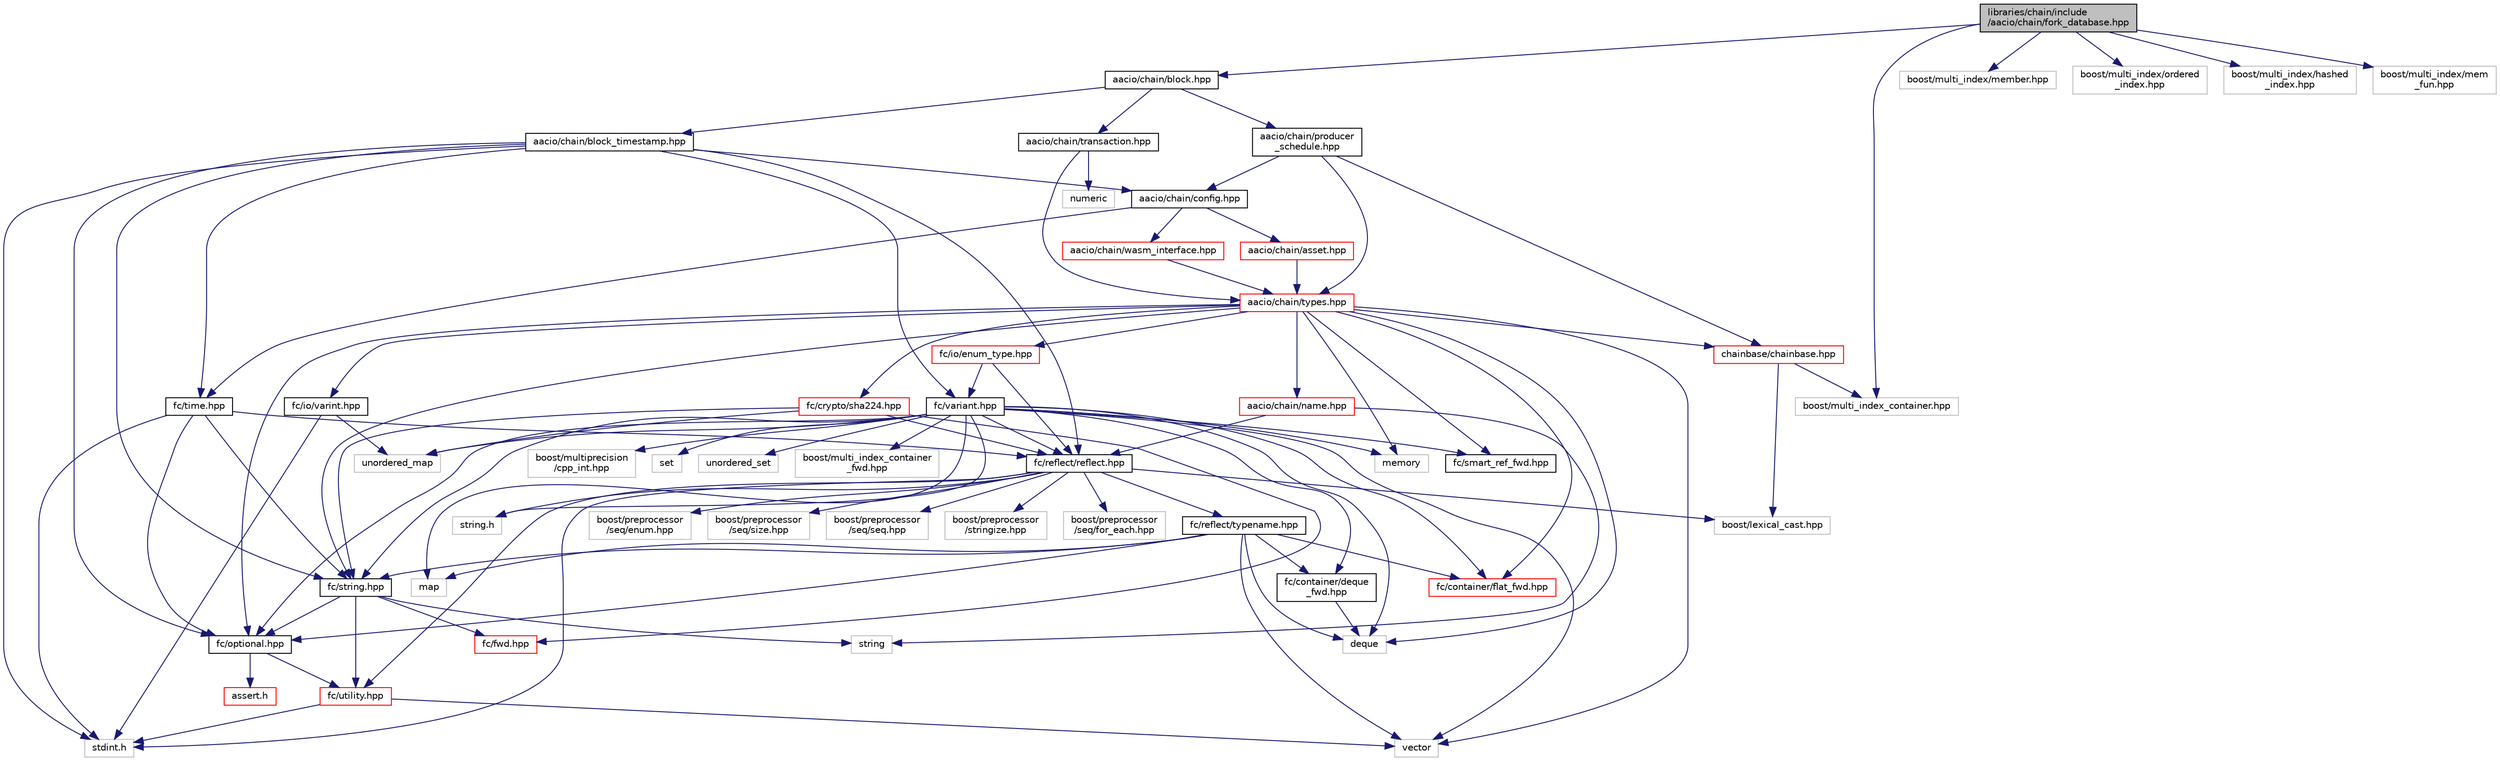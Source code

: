digraph "libraries/chain/include/aacio/chain/fork_database.hpp"
{
  edge [fontname="Helvetica",fontsize="10",labelfontname="Helvetica",labelfontsize="10"];
  node [fontname="Helvetica",fontsize="10",shape=record];
  Node0 [label="libraries/chain/include\l/aacio/chain/fork_database.hpp",height=0.2,width=0.4,color="black", fillcolor="grey75", style="filled", fontcolor="black"];
  Node0 -> Node1 [color="midnightblue",fontsize="10",style="solid"];
  Node1 [label="aacio/chain/block.hpp",height=0.2,width=0.4,color="black", fillcolor="white", style="filled",URL="$block_8hpp.html"];
  Node1 -> Node2 [color="midnightblue",fontsize="10",style="solid"];
  Node2 [label="aacio/chain/block_timestamp.hpp",height=0.2,width=0.4,color="black", fillcolor="white", style="filled",URL="$block__timestamp_8hpp_source.html"];
  Node2 -> Node3 [color="midnightblue",fontsize="10",style="solid"];
  Node3 [label="aacio/chain/config.hpp",height=0.2,width=0.4,color="black", fillcolor="white", style="filled",URL="$libraries_2chain_2include_2aacio_2chain_2config_8hpp.html"];
  Node3 -> Node4 [color="midnightblue",fontsize="10",style="solid"];
  Node4 [label="aacio/chain/asset.hpp",height=0.2,width=0.4,color="red", fillcolor="white", style="filled",URL="$libraries_2chain_2include_2aacio_2chain_2asset_8hpp.html"];
  Node4 -> Node52 [color="midnightblue",fontsize="10",style="solid"];
  Node52 [label="aacio/chain/types.hpp",height=0.2,width=0.4,color="red", fillcolor="white", style="filled",URL="$libraries_2chain_2include_2aacio_2chain_2types_8hpp.html"];
  Node52 -> Node53 [color="midnightblue",fontsize="10",style="solid"];
  Node53 [label="aacio/chain/name.hpp",height=0.2,width=0.4,color="red", fillcolor="white", style="filled",URL="$name_8hpp_source.html"];
  Node53 -> Node18 [color="midnightblue",fontsize="10",style="solid"];
  Node18 [label="string",height=0.2,width=0.4,color="grey75", fillcolor="white", style="filled"];
  Node53 -> Node20 [color="midnightblue",fontsize="10",style="solid"];
  Node20 [label="fc/reflect/reflect.hpp",height=0.2,width=0.4,color="black", fillcolor="white", style="filled",URL="$libraries_2fc_2include_2fc_2reflect_2reflect_8hpp_source.html"];
  Node20 -> Node8 [color="midnightblue",fontsize="10",style="solid"];
  Node8 [label="fc/utility.hpp",height=0.2,width=0.4,color="red", fillcolor="white", style="filled",URL="$utility_8hpp_source.html"];
  Node8 -> Node9 [color="midnightblue",fontsize="10",style="solid"];
  Node9 [label="stdint.h",height=0.2,width=0.4,color="grey75", fillcolor="white", style="filled"];
  Node8 -> Node12 [color="midnightblue",fontsize="10",style="solid"];
  Node12 [label="vector",height=0.2,width=0.4,color="grey75", fillcolor="white", style="filled"];
  Node20 -> Node21 [color="midnightblue",fontsize="10",style="solid"];
  Node21 [label="boost/lexical_cast.hpp",height=0.2,width=0.4,color="grey75", fillcolor="white", style="filled"];
  Node20 -> Node22 [color="midnightblue",fontsize="10",style="solid"];
  Node22 [label="boost/preprocessor\l/seq/for_each.hpp",height=0.2,width=0.4,color="grey75", fillcolor="white", style="filled"];
  Node20 -> Node23 [color="midnightblue",fontsize="10",style="solid"];
  Node23 [label="boost/preprocessor\l/seq/enum.hpp",height=0.2,width=0.4,color="grey75", fillcolor="white", style="filled"];
  Node20 -> Node24 [color="midnightblue",fontsize="10",style="solid"];
  Node24 [label="boost/preprocessor\l/seq/size.hpp",height=0.2,width=0.4,color="grey75", fillcolor="white", style="filled"];
  Node20 -> Node25 [color="midnightblue",fontsize="10",style="solid"];
  Node25 [label="boost/preprocessor\l/seq/seq.hpp",height=0.2,width=0.4,color="grey75", fillcolor="white", style="filled"];
  Node20 -> Node26 [color="midnightblue",fontsize="10",style="solid"];
  Node26 [label="boost/preprocessor\l/stringize.hpp",height=0.2,width=0.4,color="grey75", fillcolor="white", style="filled"];
  Node20 -> Node9 [color="midnightblue",fontsize="10",style="solid"];
  Node20 -> Node27 [color="midnightblue",fontsize="10",style="solid"];
  Node27 [label="string.h",height=0.2,width=0.4,color="grey75", fillcolor="white", style="filled"];
  Node20 -> Node28 [color="midnightblue",fontsize="10",style="solid"];
  Node28 [label="fc/reflect/typename.hpp",height=0.2,width=0.4,color="black", fillcolor="white", style="filled",URL="$typename_8hpp_source.html"];
  Node28 -> Node29 [color="midnightblue",fontsize="10",style="solid"];
  Node29 [label="deque",height=0.2,width=0.4,color="grey75", fillcolor="white", style="filled"];
  Node28 -> Node30 [color="midnightblue",fontsize="10",style="solid"];
  Node30 [label="map",height=0.2,width=0.4,color="grey75", fillcolor="white", style="filled"];
  Node28 -> Node12 [color="midnightblue",fontsize="10",style="solid"];
  Node28 -> Node7 [color="midnightblue",fontsize="10",style="solid"];
  Node7 [label="fc/string.hpp",height=0.2,width=0.4,color="black", fillcolor="white", style="filled",URL="$string_8hpp_source.html"];
  Node7 -> Node8 [color="midnightblue",fontsize="10",style="solid"];
  Node7 -> Node13 [color="midnightblue",fontsize="10",style="solid"];
  Node13 [label="fc/fwd.hpp",height=0.2,width=0.4,color="red", fillcolor="white", style="filled",URL="$fwd_8hpp_source.html"];
  Node7 -> Node15 [color="midnightblue",fontsize="10",style="solid"];
  Node15 [label="fc/optional.hpp",height=0.2,width=0.4,color="black", fillcolor="white", style="filled",URL="$libraries_2fc_2include_2fc_2optional_8hpp_source.html"];
  Node15 -> Node8 [color="midnightblue",fontsize="10",style="solid"];
  Node15 -> Node16 [color="midnightblue",fontsize="10",style="solid"];
  Node16 [label="assert.h",height=0.2,width=0.4,color="red", fillcolor="white", style="filled",URL="$assert_8h_source.html"];
  Node7 -> Node18 [color="midnightblue",fontsize="10",style="solid"];
  Node28 -> Node15 [color="midnightblue",fontsize="10",style="solid"];
  Node28 -> Node31 [color="midnightblue",fontsize="10",style="solid"];
  Node31 [label="fc/container/flat_fwd.hpp",height=0.2,width=0.4,color="red", fillcolor="white", style="filled",URL="$flat__fwd_8hpp_source.html"];
  Node28 -> Node35 [color="midnightblue",fontsize="10",style="solid"];
  Node35 [label="fc/container/deque\l_fwd.hpp",height=0.2,width=0.4,color="black", fillcolor="white", style="filled",URL="$deque__fwd_8hpp_source.html"];
  Node35 -> Node29 [color="midnightblue",fontsize="10",style="solid"];
  Node52 -> Node55 [color="midnightblue",fontsize="10",style="solid"];
  Node55 [label="chainbase/chainbase.hpp",height=0.2,width=0.4,color="red", fillcolor="white", style="filled",URL="$chainbase_8hpp_source.html"];
  Node55 -> Node66 [color="midnightblue",fontsize="10",style="solid"];
  Node66 [label="boost/multi_index_container.hpp",height=0.2,width=0.4,color="grey75", fillcolor="white", style="filled"];
  Node55 -> Node21 [color="midnightblue",fontsize="10",style="solid"];
  Node52 -> Node31 [color="midnightblue",fontsize="10",style="solid"];
  Node52 -> Node79 [color="midnightblue",fontsize="10",style="solid"];
  Node79 [label="fc/io/varint.hpp",height=0.2,width=0.4,color="black", fillcolor="white", style="filled",URL="$libraries_2fc_2include_2fc_2io_2varint_8hpp_source.html"];
  Node79 -> Node9 [color="midnightblue",fontsize="10",style="solid"];
  Node79 -> Node42 [color="midnightblue",fontsize="10",style="solid"];
  Node42 [label="unordered_map",height=0.2,width=0.4,color="grey75", fillcolor="white", style="filled"];
  Node52 -> Node80 [color="midnightblue",fontsize="10",style="solid"];
  Node80 [label="fc/io/enum_type.hpp",height=0.2,width=0.4,color="red", fillcolor="white", style="filled",URL="$enum__type_8hpp_source.html"];
  Node80 -> Node20 [color="midnightblue",fontsize="10",style="solid"];
  Node80 -> Node39 [color="midnightblue",fontsize="10",style="solid"];
  Node39 [label="fc/variant.hpp",height=0.2,width=0.4,color="black", fillcolor="white", style="filled",URL="$variant_8hpp_source.html"];
  Node39 -> Node29 [color="midnightblue",fontsize="10",style="solid"];
  Node39 -> Node30 [color="midnightblue",fontsize="10",style="solid"];
  Node39 -> Node40 [color="midnightblue",fontsize="10",style="solid"];
  Node40 [label="memory",height=0.2,width=0.4,color="grey75", fillcolor="white", style="filled"];
  Node39 -> Node41 [color="midnightblue",fontsize="10",style="solid"];
  Node41 [label="set",height=0.2,width=0.4,color="grey75", fillcolor="white", style="filled"];
  Node39 -> Node42 [color="midnightblue",fontsize="10",style="solid"];
  Node39 -> Node43 [color="midnightblue",fontsize="10",style="solid"];
  Node43 [label="unordered_set",height=0.2,width=0.4,color="grey75", fillcolor="white", style="filled"];
  Node39 -> Node12 [color="midnightblue",fontsize="10",style="solid"];
  Node39 -> Node27 [color="midnightblue",fontsize="10",style="solid"];
  Node39 -> Node15 [color="midnightblue",fontsize="10",style="solid"];
  Node39 -> Node7 [color="midnightblue",fontsize="10",style="solid"];
  Node39 -> Node35 [color="midnightblue",fontsize="10",style="solid"];
  Node39 -> Node31 [color="midnightblue",fontsize="10",style="solid"];
  Node39 -> Node44 [color="midnightblue",fontsize="10",style="solid"];
  Node44 [label="fc/smart_ref_fwd.hpp",height=0.2,width=0.4,color="black", fillcolor="white", style="filled",URL="$smart__ref__fwd_8hpp_source.html"];
  Node39 -> Node45 [color="midnightblue",fontsize="10",style="solid"];
  Node45 [label="boost/multi_index_container\l_fwd.hpp",height=0.2,width=0.4,color="grey75", fillcolor="white", style="filled"];
  Node39 -> Node46 [color="midnightblue",fontsize="10",style="solid"];
  Node46 [label="boost/multiprecision\l/cpp_int.hpp",height=0.2,width=0.4,color="grey75", fillcolor="white", style="filled"];
  Node39 -> Node20 [color="midnightblue",fontsize="10",style="solid"];
  Node52 -> Node89 [color="midnightblue",fontsize="10",style="solid"];
  Node89 [label="fc/crypto/sha224.hpp",height=0.2,width=0.4,color="red", fillcolor="white", style="filled",URL="$sha224_8hpp_source.html"];
  Node89 -> Node42 [color="midnightblue",fontsize="10",style="solid"];
  Node89 -> Node13 [color="midnightblue",fontsize="10",style="solid"];
  Node89 -> Node7 [color="midnightblue",fontsize="10",style="solid"];
  Node89 -> Node20 [color="midnightblue",fontsize="10",style="solid"];
  Node52 -> Node15 [color="midnightblue",fontsize="10",style="solid"];
  Node52 -> Node7 [color="midnightblue",fontsize="10",style="solid"];
  Node52 -> Node44 [color="midnightblue",fontsize="10",style="solid"];
  Node52 -> Node40 [color="midnightblue",fontsize="10",style="solid"];
  Node52 -> Node12 [color="midnightblue",fontsize="10",style="solid"];
  Node52 -> Node29 [color="midnightblue",fontsize="10",style="solid"];
  Node3 -> Node125 [color="midnightblue",fontsize="10",style="solid"];
  Node125 [label="aacio/chain/wasm_interface.hpp",height=0.2,width=0.4,color="red", fillcolor="white", style="filled",URL="$wasm__interface_8hpp_source.html"];
  Node125 -> Node52 [color="midnightblue",fontsize="10",style="solid"];
  Node3 -> Node19 [color="midnightblue",fontsize="10",style="solid"];
  Node19 [label="fc/time.hpp",height=0.2,width=0.4,color="black", fillcolor="white", style="filled",URL="$include_2fc_2time_8hpp_source.html"];
  Node19 -> Node9 [color="midnightblue",fontsize="10",style="solid"];
  Node19 -> Node7 [color="midnightblue",fontsize="10",style="solid"];
  Node19 -> Node15 [color="midnightblue",fontsize="10",style="solid"];
  Node19 -> Node20 [color="midnightblue",fontsize="10",style="solid"];
  Node2 -> Node9 [color="midnightblue",fontsize="10",style="solid"];
  Node2 -> Node19 [color="midnightblue",fontsize="10",style="solid"];
  Node2 -> Node39 [color="midnightblue",fontsize="10",style="solid"];
  Node2 -> Node7 [color="midnightblue",fontsize="10",style="solid"];
  Node2 -> Node15 [color="midnightblue",fontsize="10",style="solid"];
  Node2 -> Node20 [color="midnightblue",fontsize="10",style="solid"];
  Node1 -> Node143 [color="midnightblue",fontsize="10",style="solid"];
  Node143 [label="aacio/chain/transaction.hpp",height=0.2,width=0.4,color="black", fillcolor="white", style="filled",URL="$libraries_2chain_2include_2aacio_2chain_2transaction_8hpp.html"];
  Node143 -> Node52 [color="midnightblue",fontsize="10",style="solid"];
  Node143 -> Node144 [color="midnightblue",fontsize="10",style="solid"];
  Node144 [label="numeric",height=0.2,width=0.4,color="grey75", fillcolor="white", style="filled"];
  Node1 -> Node145 [color="midnightblue",fontsize="10",style="solid"];
  Node145 [label="aacio/chain/producer\l_schedule.hpp",height=0.2,width=0.4,color="black", fillcolor="white", style="filled",URL="$libraries_2chain_2include_2aacio_2chain_2producer__schedule_8hpp_source.html"];
  Node145 -> Node3 [color="midnightblue",fontsize="10",style="solid"];
  Node145 -> Node52 [color="midnightblue",fontsize="10",style="solid"];
  Node145 -> Node55 [color="midnightblue",fontsize="10",style="solid"];
  Node0 -> Node66 [color="midnightblue",fontsize="10",style="solid"];
  Node0 -> Node146 [color="midnightblue",fontsize="10",style="solid"];
  Node146 [label="boost/multi_index/member.hpp",height=0.2,width=0.4,color="grey75", fillcolor="white", style="filled"];
  Node0 -> Node147 [color="midnightblue",fontsize="10",style="solid"];
  Node147 [label="boost/multi_index/ordered\l_index.hpp",height=0.2,width=0.4,color="grey75", fillcolor="white", style="filled"];
  Node0 -> Node148 [color="midnightblue",fontsize="10",style="solid"];
  Node148 [label="boost/multi_index/hashed\l_index.hpp",height=0.2,width=0.4,color="grey75", fillcolor="white", style="filled"];
  Node0 -> Node149 [color="midnightblue",fontsize="10",style="solid"];
  Node149 [label="boost/multi_index/mem\l_fun.hpp",height=0.2,width=0.4,color="grey75", fillcolor="white", style="filled"];
}

